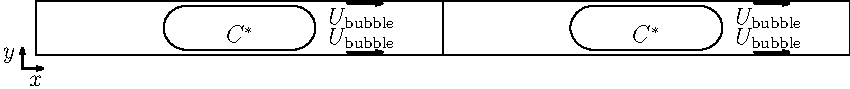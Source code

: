 size(15cm,7.5cm);

pair AxisCenter=(-8,-0.5);
draw(AxisCenter--AxisCenter+(0.75,0),linewidth(0.4mm),Arrow(1mm));
draw(AxisCenter--AxisCenter+(0,0.75),linewidth(0.4mm),Arrow(1mm));
draw("$x$",AxisCenter+(0.5,0),S);
draw("$y$",AxisCenter+(0,0.5),W);


void one_bubble(real shift)
{
		pair A=(-7.5+shift,0), B=(-7.5+shift,2), C=(7.5+shift,2), D=(7.5+shift,0);

		draw (A--B--C--D--cycle);

		pair bubble_vel_top=B+(C-B)*0.8;
		pair bubble_vel_bottom=A+(D-A)*0.8;

		draw("$U_{\mathrm{bubble}}$",bubble_vel_top,S);
		draw("$U_{\mathrm{bubble}}$",bubble_vel_bottom,N);
		draw(bubble_vel_top+(-0.5,-0.1)--bubble_vel_top+(0.75,-0.1),linewidth(0.4mm),Arrow(1mm));
		draw(bubble_vel_bottom+(-0.5,0.1)--bubble_vel_bottom+(0.75,0.1),linewidth(0.4mm),Arrow(1mm));


		real rad=0.8;
		real bubble_length=4;
		pair right_sphere=A+5.0/10.0*(D-A)+bubble_length/2.0+(0.0,1.0);
		pair left_sphere=right_sphere-(bubble_length,0);
		path p1=arc(right_sphere,rad,-90,90);
		path p2=arc(left_sphere,rad,90,270);

		draw(p1);
		draw(p2);
		draw(right_sphere+(0,rad)--left_sphere+(0,rad));
		draw(right_sphere+(0,-rad)--left_sphere+(0,-rad));
		draw("$C^*$",(right_sphere+left_sphere)*0.5+(0,-rad),N);

}
draw((7.5,0)--(7.5,2));
one_bubble(0);
one_bubble(15);
